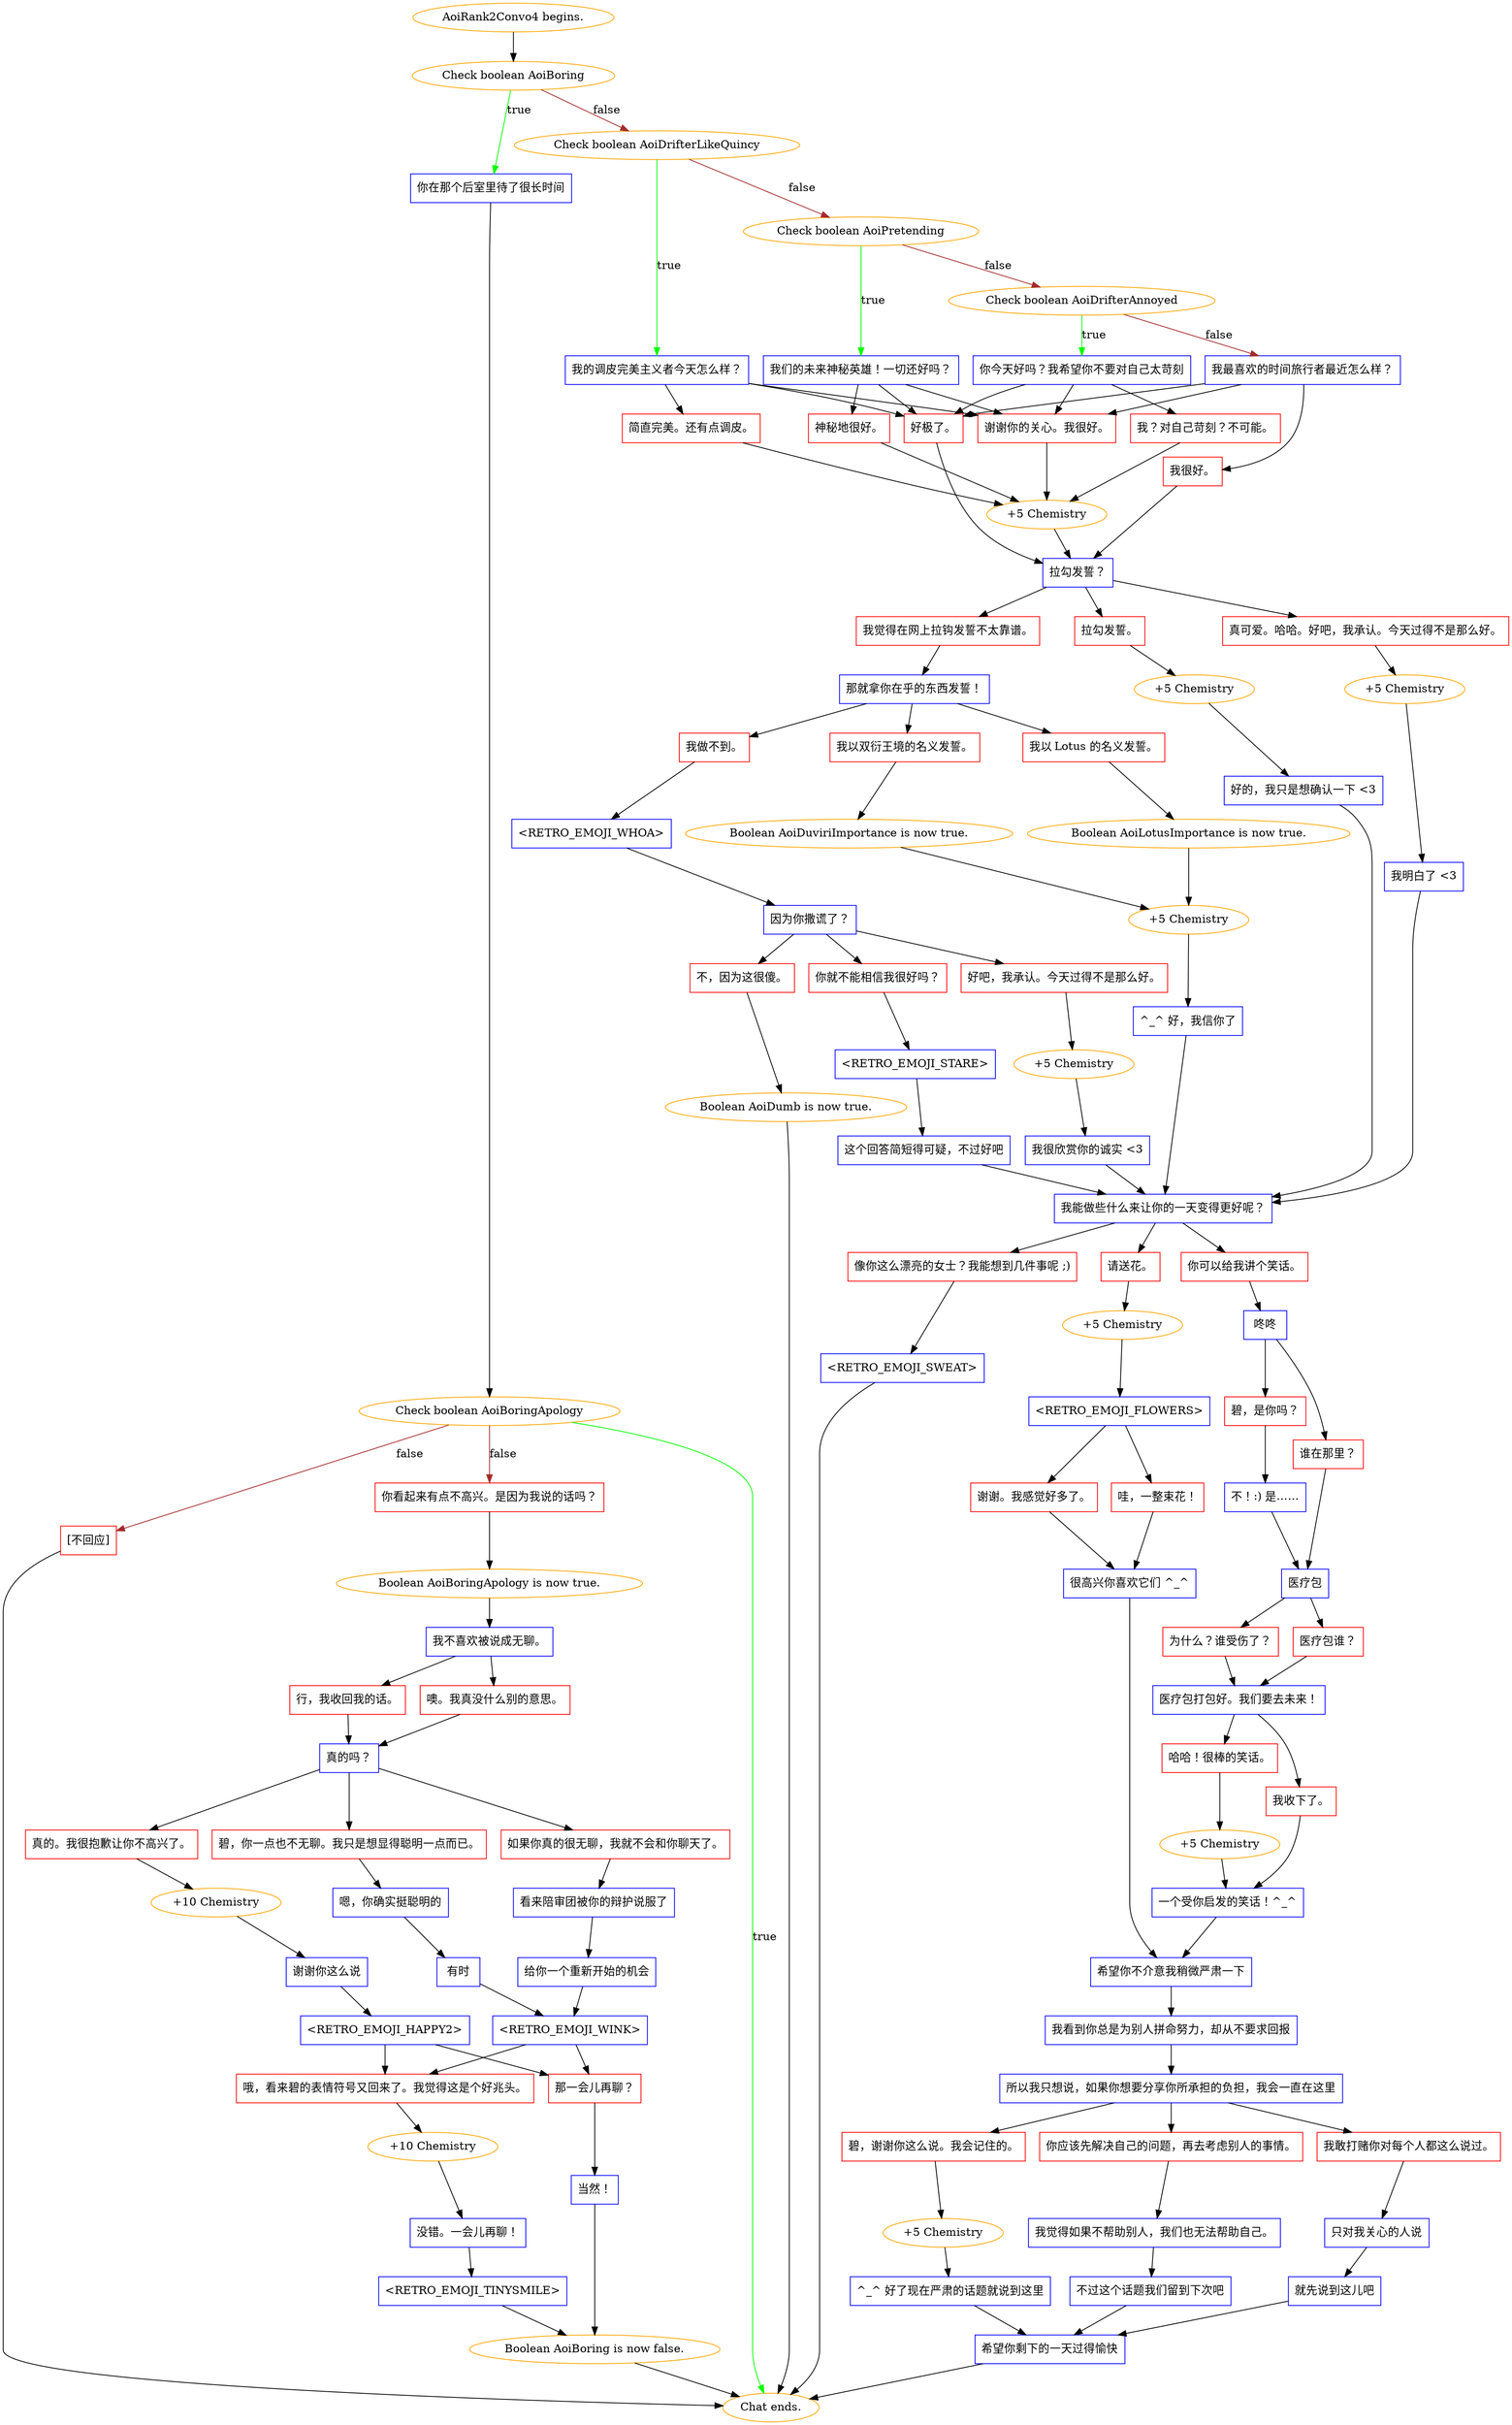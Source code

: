 digraph {
	"AoiRank2Convo4 begins." [color=orange];
		"AoiRank2Convo4 begins." -> j1890850141;
	j1890850141 [label="Check boolean AoiBoring",color=orange];
		j1890850141 -> j3922419716 [label=true,color=green];
		j1890850141 -> j4113960334 [label=false,color=brown];
	j3922419716 [label="你在那个后室里待了很长时间",shape=box,color=blue];
		j3922419716 -> j556140287;
	j4113960334 [label="Check boolean AoiDrifterLikeQuincy",color=orange];
		j4113960334 -> j1189144296 [label=true,color=green];
		j4113960334 -> j1797833889 [label=false,color=brown];
	j556140287 [label="Check boolean AoiBoringApology",color=orange];
		j556140287 -> "Chat ends." [label=true,color=green];
		j556140287 -> j4184036714 [label=false,color=brown];
		j556140287 -> j3001140442 [label=false,color=brown];
	j1189144296 [label="我的调皮完美主义者今天怎么样？",shape=box,color=blue];
		j1189144296 -> j3413318783;
		j1189144296 -> j3169427747;
		j1189144296 -> j2335465839;
	j1797833889 [label="Check boolean AoiPretending",color=orange];
		j1797833889 -> j3417449880 [label=true,color=green];
		j1797833889 -> j2808372172 [label=false,color=brown];
	"Chat ends." [color=orange];
	j4184036714 [label="你看起来有点不高兴。是因为我说的话吗？",shape=box,color=red];
		j4184036714 -> j3797302779;
	j3001140442 [label="[不回应]",shape=box,color=red];
		j3001140442 -> "Chat ends.";
	j3413318783 [label="简直完美。还有点调皮。",shape=box,color=red];
		j3413318783 -> j2513612743;
	j3169427747 [label="谢谢你的关心。我很好。",shape=box,color=red];
		j3169427747 -> j2513612743;
	j2335465839 [label="好极了。",shape=box,color=red];
		j2335465839 -> j2484561991;
	j3417449880 [label="我们的未来神秘英雄！一切还好吗？",shape=box,color=blue];
		j3417449880 -> j3608816873;
		j3417449880 -> j3169427747;
		j3417449880 -> j2335465839;
	j2808372172 [label="Check boolean AoiDrifterAnnoyed",color=orange];
		j2808372172 -> j2893859256 [label=true,color=green];
		j2808372172 -> j4220816053 [label=false,color=brown];
	j3797302779 [label="Boolean AoiBoringApology is now true.",color=orange];
		j3797302779 -> j4001420807;
	j2513612743 [label="+5 Chemistry",color=orange];
		j2513612743 -> j2484561991;
	j2484561991 [label="拉勾发誓？",shape=box,color=blue];
		j2484561991 -> j637538198;
		j2484561991 -> j3202560872;
		j2484561991 -> j1905713140;
	j3608816873 [label="神秘地很好。",shape=box,color=red];
		j3608816873 -> j2513612743;
	j2893859256 [label="你今天好吗？我希望你不要对自己太苛刻",shape=box,color=blue];
		j2893859256 -> j4098799786;
		j2893859256 -> j3169427747;
		j2893859256 -> j2335465839;
	j4220816053 [label="我最喜欢的时间旅行者最近怎么样？",shape=box,color=blue];
		j4220816053 -> j780900026;
		j4220816053 -> j3169427747;
		j4220816053 -> j2335465839;
	j4001420807 [label="我不喜欢被说成无聊。",shape=box,color=blue];
		j4001420807 -> j1245826196;
		j4001420807 -> j406392543;
	j637538198 [label="拉勾发誓。",shape=box,color=red];
		j637538198 -> j2727292683;
	j3202560872 [label="真可爱。哈哈。好吧，我承认。今天过得不是那么好。",shape=box,color=red];
		j3202560872 -> j1329899790;
	j1905713140 [label="我觉得在网上拉钩发誓不太靠谱。",shape=box,color=red];
		j1905713140 -> j531823570;
	j4098799786 [label="我？对自己苛刻？不可能。",shape=box,color=red];
		j4098799786 -> j2513612743;
	j780900026 [label="我很好。",shape=box,color=red];
		j780900026 -> j2484561991;
	j1245826196 [label="噢。我真没什么别的意思。",shape=box,color=red];
		j1245826196 -> j2920281665;
	j406392543 [label="行，我收回我的话。",shape=box,color=red];
		j406392543 -> j2920281665;
	j2727292683 [label="+5 Chemistry",color=orange];
		j2727292683 -> j865401737;
	j1329899790 [label="+5 Chemistry",color=orange];
		j1329899790 -> j1267924941;
	j531823570 [label="那就拿你在乎的东西发誓！",shape=box,color=blue];
		j531823570 -> j1040509710;
		j531823570 -> j1398204449;
		j531823570 -> j110146334;
	j2920281665 [label="真的吗？",shape=box,color=blue];
		j2920281665 -> j4133272899;
		j2920281665 -> j2461745634;
		j2920281665 -> j2633686110;
	j865401737 [label="好的，我只是想确认一下 <3",shape=box,color=blue];
		j865401737 -> j2683395696;
	j1267924941 [label="我明白了 <3",shape=box,color=blue];
		j1267924941 -> j2683395696;
	j1040509710 [label="我做不到。",shape=box,color=red];
		j1040509710 -> j356167039;
	j1398204449 [label="我以 Lotus 的名义发誓。",shape=box,color=red];
		j1398204449 -> j456606648;
	j110146334 [label="我以双衍王境的名义发誓。",shape=box,color=red];
		j110146334 -> j1450993434;
	j4133272899 [label="真的。我很抱歉让你不高兴了。",shape=box,color=red];
		j4133272899 -> j2847588104;
	j2461745634 [label="碧，你一点也不无聊。我只是想显得聪明一点而已。",shape=box,color=red];
		j2461745634 -> j1430675297;
	j2633686110 [label="如果你真的很无聊，我就不会和你聊天了。",shape=box,color=red];
		j2633686110 -> j2431794989;
	j2683395696 [label="我能做些什么来让你的一天变得更好呢？",shape=box,color=blue];
		j2683395696 -> j5162087;
		j2683395696 -> j1371984942;
		j2683395696 -> j3503837654;
	j356167039 [label="<RETRO_EMOJI_WHOA>",shape=box,color=blue];
		j356167039 -> j1898559914;
	j456606648 [label="Boolean AoiLotusImportance is now true.",color=orange];
		j456606648 -> j1871329795;
	j1450993434 [label="Boolean AoiDuviriImportance is now true.",color=orange];
		j1450993434 -> j1871329795;
	j2847588104 [label="+10 Chemistry",color=orange];
		j2847588104 -> j1696686423;
	j1430675297 [label="嗯，你确实挺聪明的",shape=box,color=blue];
		j1430675297 -> j2297717;
	j2431794989 [label="看来陪审团被你的辩护说服了",shape=box,color=blue];
		j2431794989 -> j1674960412;
	j5162087 [label="你可以给我讲个笑话。",shape=box,color=red];
		j5162087 -> j395874100;
	j1371984942 [label="请送花。",shape=box,color=red];
		j1371984942 -> j1670338355;
	j3503837654 [label="像你这么漂亮的女士？我能想到几件事呢 ;)",shape=box,color=red];
		j3503837654 -> j2350823537;
	j1898559914 [label="因为你撒谎了？",shape=box,color=blue];
		j1898559914 -> j291030034;
		j1898559914 -> j2195507517;
		j1898559914 -> j3742026615;
	j1871329795 [label="+5 Chemistry",color=orange];
		j1871329795 -> j145194883;
	j1696686423 [label="谢谢你这么说",shape=box,color=blue];
		j1696686423 -> j2682546367;
	j2297717 [label="有时",shape=box,color=blue];
		j2297717 -> j4059187433;
	j1674960412 [label="给你一个重新开始的机会",shape=box,color=blue];
		j1674960412 -> j4059187433;
	j395874100 [label="咚咚",shape=box,color=blue];
		j395874100 -> j3281905278;
		j395874100 -> j2631025271;
	j1670338355 [label="+5 Chemistry",color=orange];
		j1670338355 -> j3455633645;
	j2350823537 [label="<RETRO_EMOJI_SWEAT>",shape=box,color=blue];
		j2350823537 -> "Chat ends.";
	j291030034 [label="好吧，我承认。今天过得不是那么好。",shape=box,color=red];
		j291030034 -> j928440078;
	j2195507517 [label="不，因为这很傻。",shape=box,color=red];
		j2195507517 -> j3041803735;
	j3742026615 [label="你就不能相信我很好吗？",shape=box,color=red];
		j3742026615 -> j2093920026;
	j145194883 [label="^_^ 好，我信你了",shape=box,color=blue];
		j145194883 -> j2683395696;
	j2682546367 [label="<RETRO_EMOJI_HAPPY2>",shape=box,color=blue];
		j2682546367 -> j2183469429;
		j2682546367 -> j2397717817;
	j4059187433 [label="<RETRO_EMOJI_WINK>",shape=box,color=blue];
		j4059187433 -> j2183469429;
		j4059187433 -> j2397717817;
	j3281905278 [label="谁在那里？",shape=box,color=red];
		j3281905278 -> j3369278697;
	j2631025271 [label="碧，是你吗？",shape=box,color=red];
		j2631025271 -> j158201710;
	j3455633645 [label="<RETRO_EMOJI_FLOWERS>",shape=box,color=blue];
		j3455633645 -> j3403705352;
		j3455633645 -> j2023424937;
	j928440078 [label="+5 Chemistry",color=orange];
		j928440078 -> j3036759770;
	j3041803735 [label="Boolean AoiDumb is now true.",color=orange];
		j3041803735 -> "Chat ends.";
	j2093920026 [label="<RETRO_EMOJI_STARE>",shape=box,color=blue];
		j2093920026 -> j628892197;
	j2183469429 [label="那一会儿再聊？",shape=box,color=red];
		j2183469429 -> j2782665458;
	j2397717817 [label="哦，看来碧的表情符号又回来了。我觉得这是个好兆头。",shape=box,color=red];
		j2397717817 -> j2214276619;
	j3369278697 [label="医疗包",shape=box,color=blue];
		j3369278697 -> j4287867769;
		j3369278697 -> j1246009763;
	j158201710 [label="不！:) 是……",shape=box,color=blue];
		j158201710 -> j3369278697;
	j3403705352 [label="谢谢。我感觉好多了。",shape=box,color=red];
		j3403705352 -> j1287233384;
	j2023424937 [label="哇，一整束花！",shape=box,color=red];
		j2023424937 -> j1287233384;
	j3036759770 [label="我很欣赏你的诚实 <3",shape=box,color=blue];
		j3036759770 -> j2683395696;
	j628892197 [label="这个回答简短得可疑，不过好吧",shape=box,color=blue];
		j628892197 -> j2683395696;
	j2782665458 [label="当然！",shape=box,color=blue];
		j2782665458 -> j2581611291;
	j2214276619 [label="+10 Chemistry",color=orange];
		j2214276619 -> j2331096750;
	j4287867769 [label="医疗包谁？",shape=box,color=red];
		j4287867769 -> j2081839737;
	j1246009763 [label="为什么？谁受伤了？",shape=box,color=red];
		j1246009763 -> j2081839737;
	j1287233384 [label="很高兴你喜欢它们 ^_^",shape=box,color=blue];
		j1287233384 -> j1342774961;
	j2581611291 [label="Boolean AoiBoring is now false.",color=orange];
		j2581611291 -> "Chat ends.";
	j2331096750 [label="没错。一会儿再聊！",shape=box,color=blue];
		j2331096750 -> j153386734;
	j2081839737 [label="医疗包打包好。我们要去未来！",shape=box,color=blue];
		j2081839737 -> j3125726033;
		j2081839737 -> j1755839644;
	j1342774961 [label="希望你不介意我稍微严肃一下",shape=box,color=blue];
		j1342774961 -> j3541202373;
	j153386734 [label="<RETRO_EMOJI_TINYSMILE>",shape=box,color=blue];
		j153386734 -> j2581611291;
	j3125726033 [label="哈哈！很棒的笑话。",shape=box,color=red];
		j3125726033 -> j2832608660;
	j1755839644 [label="我收下了。",shape=box,color=red];
		j1755839644 -> j315551704;
	j3541202373 [label="我看到你总是为别人拼命努力，却从不要求回报",shape=box,color=blue];
		j3541202373 -> j4009066215;
	j2832608660 [label="+5 Chemistry",color=orange];
		j2832608660 -> j315551704;
	j315551704 [label="一个受你启发的笑话！^_^",shape=box,color=blue];
		j315551704 -> j1342774961;
	j4009066215 [label="所以我只想说，如果你想要分享你所承担的负担，我会一直在这里",shape=box,color=blue];
		j4009066215 -> j3514095906;
		j4009066215 -> j4035736155;
		j4009066215 -> j142303571;
	j3514095906 [label="碧，谢谢你这么说。我会记住的。",shape=box,color=red];
		j3514095906 -> j3690984313;
	j4035736155 [label="你应该先解决自己的问题，再去考虑别人的事情。",shape=box,color=red];
		j4035736155 -> j4095729009;
	j142303571 [label="我敢打赌你对每个人都这么说过。",shape=box,color=red];
		j142303571 -> j317631245;
	j3690984313 [label="+5 Chemistry",color=orange];
		j3690984313 -> j1629256171;
	j4095729009 [label="我觉得如果不帮助别人，我们也无法帮助自己。",shape=box,color=blue];
		j4095729009 -> j3390278084;
	j317631245 [label="只对我关心的人说",shape=box,color=blue];
		j317631245 -> j190827008;
	j1629256171 [label="^_^ 好了现在严肃的话题就说到这里",shape=box,color=blue];
		j1629256171 -> j3972955439;
	j3390278084 [label="不过这个话题我们留到下次吧",shape=box,color=blue];
		j3390278084 -> j3972955439;
	j190827008 [label="就先说到这儿吧",shape=box,color=blue];
		j190827008 -> j3972955439;
	j3972955439 [label="希望你剩下的一天过得愉快",shape=box,color=blue];
		j3972955439 -> "Chat ends.";
}